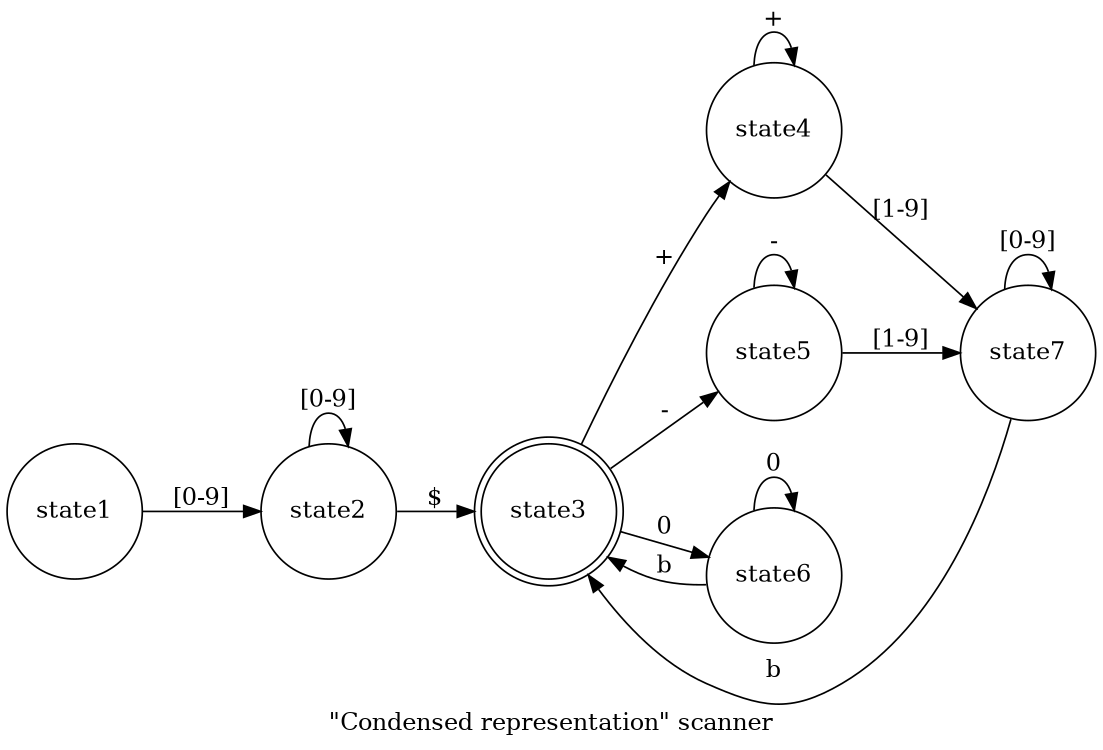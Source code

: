 digraph finite_state_machine {
    rankdir=LR;
    size="8,5"

    node [shape = doublecircle];
    state3;

    node [shape = circle];
    state1 -> state2 [ label = "[0-9]" ];
    state2 -> state2 [ label = "[0-9]" ];
    state2 -> state3 [ label = "$" ];
    state3 -> state4 [ label = "+" ];
    state3 -> state5 [ label = "-" ];
    state3 -> state6 [ label = "0" ];
    state4 -> state4 [ label = "+" ];
    state5 -> state5 [ label = "-" ];
    state6 -> state6 [ label = "0" ];
    state4 -> state7 [ label = "[1-9]" ];
    state5 -> state7 [ label = "[1-9]" ];
    state6 -> state3 [ label = "b" ];
    state7 -> state7 [ label = "[0-9]" ];
    state7 -> state3 [ label = "b" ];

    label="\"Condensed representation\" scanner";
}
